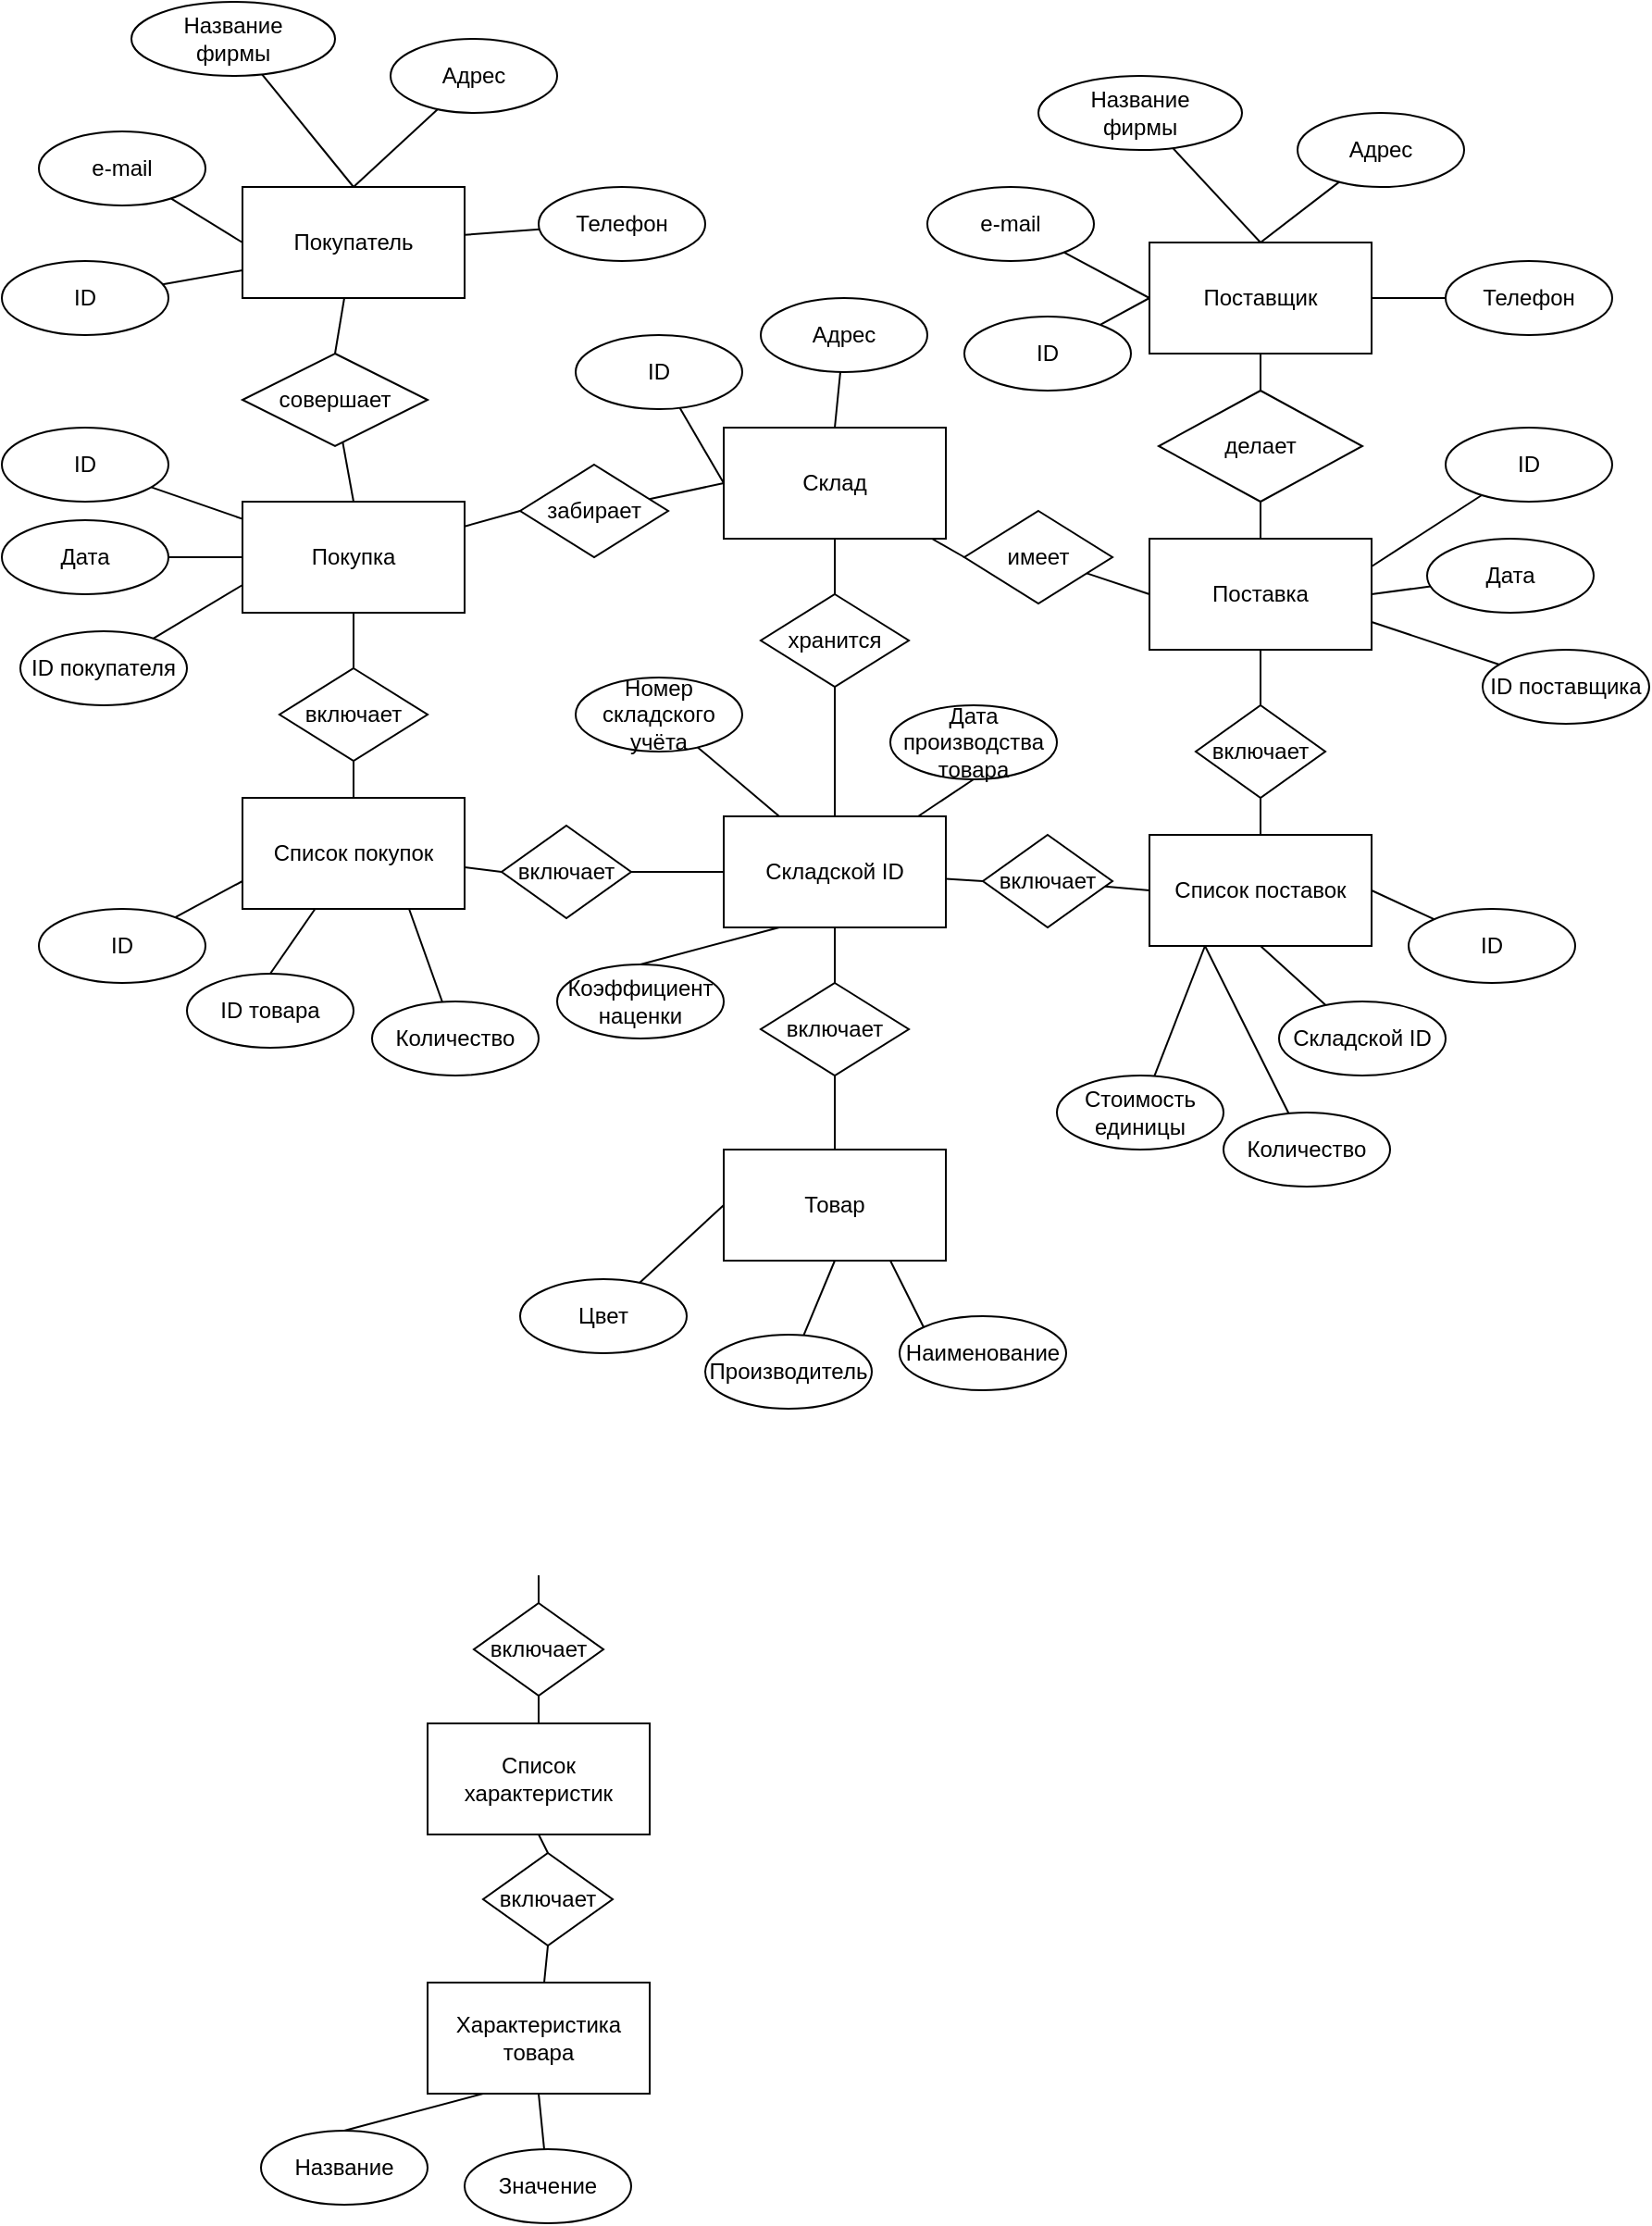 <mxfile version="20.8.16" type="device" pages="3"><diagram name="storehouse" id="jP9qOyxlN2L8lDD1uQBx"><mxGraphModel dx="1886" dy="1706" grid="1" gridSize="10" guides="1" tooltips="1" connect="1" arrows="1" fold="1" page="1" pageScale="1" pageWidth="850" pageHeight="1100" math="0" shadow="0"><root><mxCell id="0"/><mxCell id="1" parent="0"/><mxCell id="bhEW8HzoWVghDZaeQ3qp-18" style="edgeStyle=none;rounded=0;orthogonalLoop=1;jettySize=auto;html=1;entryX=0.5;entryY=0;entryDx=0;entryDy=0;endArrow=none;endFill=0;" parent="1" source="Oa8DiiNLcAHMZvnJVaXj-1" target="bhEW8HzoWVghDZaeQ3qp-17" edge="1"><mxGeometry relative="1" as="geometry"/></mxCell><mxCell id="Oa8DiiNLcAHMZvnJVaXj-1" value="Покупатель" style="rounded=0;whiteSpace=wrap;html=1;" parent="1" vertex="1"><mxGeometry x="70" y="70" width="120" height="60" as="geometry"/></mxCell><mxCell id="bhEW8HzoWVghDZaeQ3qp-22" style="edgeStyle=none;rounded=0;orthogonalLoop=1;jettySize=auto;html=1;exitX=0.5;exitY=1;exitDx=0;exitDy=0;entryX=0.5;entryY=0;entryDx=0;entryDy=0;endArrow=none;endFill=0;" parent="1" source="Oa8DiiNLcAHMZvnJVaXj-2" target="bhEW8HzoWVghDZaeQ3qp-21" edge="1"><mxGeometry relative="1" as="geometry"/></mxCell><mxCell id="Oa8DiiNLcAHMZvnJVaXj-2" value="Поставщик" style="rounded=0;whiteSpace=wrap;html=1;" parent="1" vertex="1"><mxGeometry x="560" y="100" width="120" height="60" as="geometry"/></mxCell><mxCell id="fz95B7pOzOUXMW635hoy-2" style="rounded=0;orthogonalLoop=1;jettySize=auto;html=1;entryX=0;entryY=0.5;entryDx=0;entryDy=0;endArrow=none;endFill=0;startArrow=none;" edge="1" parent="1" source="fz95B7pOzOUXMW635hoy-3" target="Oa8DiiNLcAHMZvnJVaXj-8"><mxGeometry relative="1" as="geometry"/></mxCell><mxCell id="Oa8DiiNLcAHMZvnJVaXj-3" value="Склад" style="rounded=0;whiteSpace=wrap;html=1;" parent="1" vertex="1"><mxGeometry x="330" y="200" width="120" height="60" as="geometry"/></mxCell><mxCell id="bhEW8HzoWVghDZaeQ3qp-25" style="edgeStyle=none;rounded=0;orthogonalLoop=1;jettySize=auto;html=1;entryX=0.5;entryY=1;entryDx=0;entryDy=0;endArrow=none;endFill=0;" parent="1" source="Oa8DiiNLcAHMZvnJVaXj-5" target="bhEW8HzoWVghDZaeQ3qp-24" edge="1"><mxGeometry relative="1" as="geometry"/></mxCell><mxCell id="bhEW8HzoWVghDZaeQ3qp-27" style="edgeStyle=none;rounded=0;orthogonalLoop=1;jettySize=auto;html=1;entryX=0.5;entryY=0;entryDx=0;entryDy=0;endArrow=none;endFill=0;startArrow=none;exitX=0.5;exitY=1;exitDx=0;exitDy=0;" parent="1" target="Oa8DiiNLcAHMZvnJVaXj-6" edge="1"><mxGeometry relative="1" as="geometry"><mxPoint x="230" y="1040" as="sourcePoint"/></mxGeometry></mxCell><mxCell id="bhEW8HzoWVghDZaeQ3qp-32" style="edgeStyle=none;rounded=0;orthogonalLoop=1;jettySize=auto;html=1;entryX=0;entryY=0.5;entryDx=0;entryDy=0;endArrow=none;endFill=0;startArrow=none;" parent="1" source="bhEW8HzoWVghDZaeQ3qp-38" target="Oa8DiiNLcAHMZvnJVaXj-10" edge="1"><mxGeometry relative="1" as="geometry"/></mxCell><mxCell id="fz95B7pOzOUXMW635hoy-13" style="edgeStyle=none;rounded=0;orthogonalLoop=1;jettySize=auto;html=1;entryX=0.5;entryY=1;entryDx=0;entryDy=0;endArrow=none;endFill=0;" edge="1" parent="1" source="Oa8DiiNLcAHMZvnJVaXj-5" target="fz95B7pOzOUXMW635hoy-12"><mxGeometry relative="1" as="geometry"/></mxCell><mxCell id="Oa8DiiNLcAHMZvnJVaXj-5" value="Складской ID" style="rounded=0;whiteSpace=wrap;html=1;" parent="1" vertex="1"><mxGeometry x="330" y="410" width="120" height="60" as="geometry"/></mxCell><mxCell id="bhEW8HzoWVghDZaeQ3qp-66" style="edgeStyle=none;rounded=0;orthogonalLoop=1;jettySize=auto;html=1;entryX=0.5;entryY=1;entryDx=0;entryDy=0;endArrow=none;endFill=0;" parent="1" source="Oa8DiiNLcAHMZvnJVaXj-6" target="bhEW8HzoWVghDZaeQ3qp-64" edge="1"><mxGeometry relative="1" as="geometry"/></mxCell><mxCell id="Oa8DiiNLcAHMZvnJVaXj-6" value="Характеристика товара" style="rounded=0;whiteSpace=wrap;html=1;" parent="1" vertex="1"><mxGeometry x="170" y="1040" width="120" height="60" as="geometry"/></mxCell><mxCell id="fz95B7pOzOUXMW635hoy-15" style="edgeStyle=none;rounded=0;orthogonalLoop=1;jettySize=auto;html=1;entryX=0;entryY=0.5;entryDx=0;entryDy=0;endArrow=none;endFill=0;startArrow=none;" edge="1" parent="1" source="fz95B7pOzOUXMW635hoy-16" target="Oa8DiiNLcAHMZvnJVaXj-3"><mxGeometry relative="1" as="geometry"/></mxCell><mxCell id="Oa8DiiNLcAHMZvnJVaXj-7" value="Покупка" style="rounded=0;whiteSpace=wrap;html=1;" parent="1" vertex="1"><mxGeometry x="70" y="240" width="120" height="60" as="geometry"/></mxCell><mxCell id="Oa8DiiNLcAHMZvnJVaXj-8" value="Поставка" style="rounded=0;whiteSpace=wrap;html=1;" parent="1" vertex="1"><mxGeometry x="560" y="260" width="120" height="60" as="geometry"/></mxCell><mxCell id="bhEW8HzoWVghDZaeQ3qp-30" style="edgeStyle=none;rounded=0;orthogonalLoop=1;jettySize=auto;html=1;entryX=0;entryY=0.5;entryDx=0;entryDy=0;endArrow=none;endFill=0;startArrow=none;" parent="1" source="bhEW8HzoWVghDZaeQ3qp-37" target="Oa8DiiNLcAHMZvnJVaXj-5" edge="1"><mxGeometry relative="1" as="geometry"/></mxCell><mxCell id="bhEW8HzoWVghDZaeQ3qp-31" style="edgeStyle=none;rounded=0;orthogonalLoop=1;jettySize=auto;html=1;entryX=0.5;entryY=1;entryDx=0;entryDy=0;endArrow=none;endFill=0;startArrow=none;" parent="1" source="bhEW8HzoWVghDZaeQ3qp-34" target="Oa8DiiNLcAHMZvnJVaXj-7" edge="1"><mxGeometry relative="1" as="geometry"/></mxCell><mxCell id="bhEW8HzoWVghDZaeQ3qp-90" style="edgeStyle=none;rounded=0;orthogonalLoop=1;jettySize=auto;html=1;entryX=0.5;entryY=0;entryDx=0;entryDy=0;endArrow=none;endFill=0;" parent="1" source="Oa8DiiNLcAHMZvnJVaXj-9" target="bhEW8HzoWVghDZaeQ3qp-89" edge="1"><mxGeometry relative="1" as="geometry"/></mxCell><mxCell id="Oa8DiiNLcAHMZvnJVaXj-9" value="Список покупок" style="rounded=0;whiteSpace=wrap;html=1;" parent="1" vertex="1"><mxGeometry x="70" y="400" width="120" height="60" as="geometry"/></mxCell><mxCell id="bhEW8HzoWVghDZaeQ3qp-33" style="edgeStyle=none;rounded=0;orthogonalLoop=1;jettySize=auto;html=1;entryX=0.5;entryY=1;entryDx=0;entryDy=0;endArrow=none;endFill=0;startArrow=none;" parent="1" source="bhEW8HzoWVghDZaeQ3qp-40" target="Oa8DiiNLcAHMZvnJVaXj-8" edge="1"><mxGeometry relative="1" as="geometry"/></mxCell><mxCell id="Oa8DiiNLcAHMZvnJVaXj-10" value="Список поставок" style="rounded=0;whiteSpace=wrap;html=1;" parent="1" vertex="1"><mxGeometry x="560" y="420" width="120" height="60" as="geometry"/></mxCell><mxCell id="bhEW8HzoWVghDZaeQ3qp-15" style="edgeStyle=none;rounded=0;orthogonalLoop=1;jettySize=auto;html=1;entryX=0.5;entryY=0;entryDx=0;entryDy=0;endArrow=none;endFill=0;" parent="1" source="bhEW8HzoWVghDZaeQ3qp-1" target="Oa8DiiNLcAHMZvnJVaXj-1" edge="1"><mxGeometry relative="1" as="geometry"/></mxCell><mxCell id="bhEW8HzoWVghDZaeQ3qp-1" value="Название &lt;br&gt;фирмы" style="ellipse;whiteSpace=wrap;html=1;" parent="1" vertex="1"><mxGeometry x="10" y="-30" width="110" height="40" as="geometry"/></mxCell><mxCell id="bhEW8HzoWVghDZaeQ3qp-14" style="edgeStyle=none;rounded=0;orthogonalLoop=1;jettySize=auto;html=1;entryX=0.5;entryY=0;entryDx=0;entryDy=0;endArrow=none;endFill=0;" parent="1" source="bhEW8HzoWVghDZaeQ3qp-2" target="Oa8DiiNLcAHMZvnJVaXj-1" edge="1"><mxGeometry relative="1" as="geometry"/></mxCell><mxCell id="bhEW8HzoWVghDZaeQ3qp-2" value="Адрес" style="ellipse;whiteSpace=wrap;html=1;" parent="1" vertex="1"><mxGeometry x="150" y="-10" width="90" height="40" as="geometry"/></mxCell><mxCell id="bhEW8HzoWVghDZaeQ3qp-13" style="edgeStyle=none;rounded=0;orthogonalLoop=1;jettySize=auto;html=1;endArrow=none;endFill=0;" parent="1" source="bhEW8HzoWVghDZaeQ3qp-3" target="Oa8DiiNLcAHMZvnJVaXj-1" edge="1"><mxGeometry relative="1" as="geometry"/></mxCell><mxCell id="bhEW8HzoWVghDZaeQ3qp-3" value="Телефон" style="ellipse;whiteSpace=wrap;html=1;" parent="1" vertex="1"><mxGeometry x="230" y="70" width="90" height="40" as="geometry"/></mxCell><mxCell id="bhEW8HzoWVghDZaeQ3qp-16" style="edgeStyle=none;rounded=0;orthogonalLoop=1;jettySize=auto;html=1;entryX=0;entryY=0.5;entryDx=0;entryDy=0;endArrow=none;endFill=0;" parent="1" source="bhEW8HzoWVghDZaeQ3qp-4" target="Oa8DiiNLcAHMZvnJVaXj-1" edge="1"><mxGeometry relative="1" as="geometry"/></mxCell><mxCell id="bhEW8HzoWVghDZaeQ3qp-4" value="e-mail" style="ellipse;whiteSpace=wrap;html=1;" parent="1" vertex="1"><mxGeometry x="-40" y="40" width="90" height="40" as="geometry"/></mxCell><mxCell id="bhEW8HzoWVghDZaeQ3qp-10" style="edgeStyle=none;rounded=0;orthogonalLoop=1;jettySize=auto;html=1;entryX=0.5;entryY=0;entryDx=0;entryDy=0;endArrow=none;endFill=0;" parent="1" source="bhEW8HzoWVghDZaeQ3qp-5" target="Oa8DiiNLcAHMZvnJVaXj-2" edge="1"><mxGeometry relative="1" as="geometry"/></mxCell><mxCell id="bhEW8HzoWVghDZaeQ3qp-5" value="Название &lt;br&gt;фирмы" style="ellipse;whiteSpace=wrap;html=1;" parent="1" vertex="1"><mxGeometry x="500" y="10" width="110" height="40" as="geometry"/></mxCell><mxCell id="bhEW8HzoWVghDZaeQ3qp-11" style="edgeStyle=none;rounded=0;orthogonalLoop=1;jettySize=auto;html=1;entryX=0.5;entryY=0;entryDx=0;entryDy=0;endArrow=none;endFill=0;" parent="1" source="bhEW8HzoWVghDZaeQ3qp-6" target="Oa8DiiNLcAHMZvnJVaXj-2" edge="1"><mxGeometry relative="1" as="geometry"/></mxCell><mxCell id="bhEW8HzoWVghDZaeQ3qp-6" value="Адрес" style="ellipse;whiteSpace=wrap;html=1;" parent="1" vertex="1"><mxGeometry x="640" y="30" width="90" height="40" as="geometry"/></mxCell><mxCell id="bhEW8HzoWVghDZaeQ3qp-12" style="edgeStyle=none;rounded=0;orthogonalLoop=1;jettySize=auto;html=1;entryX=1;entryY=0.5;entryDx=0;entryDy=0;endArrow=none;endFill=0;" parent="1" source="bhEW8HzoWVghDZaeQ3qp-7" target="Oa8DiiNLcAHMZvnJVaXj-2" edge="1"><mxGeometry relative="1" as="geometry"/></mxCell><mxCell id="bhEW8HzoWVghDZaeQ3qp-7" value="Телефон" style="ellipse;whiteSpace=wrap;html=1;" parent="1" vertex="1"><mxGeometry x="720" y="110" width="90" height="40" as="geometry"/></mxCell><mxCell id="bhEW8HzoWVghDZaeQ3qp-9" style="rounded=0;orthogonalLoop=1;jettySize=auto;html=1;entryX=0;entryY=0.5;entryDx=0;entryDy=0;endArrow=none;endFill=0;" parent="1" source="bhEW8HzoWVghDZaeQ3qp-8" target="Oa8DiiNLcAHMZvnJVaXj-2" edge="1"><mxGeometry relative="1" as="geometry"/></mxCell><mxCell id="bhEW8HzoWVghDZaeQ3qp-8" value="e-mail" style="ellipse;whiteSpace=wrap;html=1;" parent="1" vertex="1"><mxGeometry x="440" y="70" width="90" height="40" as="geometry"/></mxCell><mxCell id="bhEW8HzoWVghDZaeQ3qp-19" style="edgeStyle=none;rounded=0;orthogonalLoop=1;jettySize=auto;html=1;entryX=0.5;entryY=0;entryDx=0;entryDy=0;endArrow=none;endFill=0;" parent="1" source="bhEW8HzoWVghDZaeQ3qp-17" target="Oa8DiiNLcAHMZvnJVaXj-7" edge="1"><mxGeometry relative="1" as="geometry"/></mxCell><mxCell id="bhEW8HzoWVghDZaeQ3qp-17" value="совершает" style="rhombus;whiteSpace=wrap;html=1;" parent="1" vertex="1"><mxGeometry x="70" y="160" width="100" height="50" as="geometry"/></mxCell><mxCell id="bhEW8HzoWVghDZaeQ3qp-23" style="edgeStyle=none;rounded=0;orthogonalLoop=1;jettySize=auto;html=1;endArrow=none;endFill=0;" parent="1" source="bhEW8HzoWVghDZaeQ3qp-21" target="Oa8DiiNLcAHMZvnJVaXj-8" edge="1"><mxGeometry relative="1" as="geometry"/></mxCell><mxCell id="bhEW8HzoWVghDZaeQ3qp-21" value="делает" style="rhombus;whiteSpace=wrap;html=1;" parent="1" vertex="1"><mxGeometry x="565" y="180" width="110" height="60" as="geometry"/></mxCell><mxCell id="bhEW8HzoWVghDZaeQ3qp-26" style="edgeStyle=none;rounded=0;orthogonalLoop=1;jettySize=auto;html=1;entryX=0.5;entryY=1;entryDx=0;entryDy=0;endArrow=none;endFill=0;" parent="1" source="bhEW8HzoWVghDZaeQ3qp-24" target="Oa8DiiNLcAHMZvnJVaXj-3" edge="1"><mxGeometry relative="1" as="geometry"/></mxCell><mxCell id="bhEW8HzoWVghDZaeQ3qp-24" value="хранится" style="rhombus;whiteSpace=wrap;html=1;" parent="1" vertex="1"><mxGeometry x="350" y="290" width="80" height="50" as="geometry"/></mxCell><mxCell id="bhEW8HzoWVghDZaeQ3qp-28" value="" style="edgeStyle=none;rounded=0;orthogonalLoop=1;jettySize=auto;html=1;entryX=0.5;entryY=0;entryDx=0;entryDy=0;endArrow=none;endFill=0;startArrow=none;" parent="1" source="bhEW8HzoWVghDZaeQ3qp-62" target="bhEW8HzoWVghDZaeQ3qp-61" edge="1"><mxGeometry relative="1" as="geometry"><mxPoint x="230" y="820" as="sourcePoint"/><mxPoint x="230" y="860" as="targetPoint"/></mxGeometry></mxCell><mxCell id="bhEW8HzoWVghDZaeQ3qp-35" value="" style="edgeStyle=none;rounded=0;orthogonalLoop=1;jettySize=auto;html=1;entryX=0.5;entryY=1;entryDx=0;entryDy=0;endArrow=none;endFill=0;" parent="1" source="Oa8DiiNLcAHMZvnJVaXj-9" target="bhEW8HzoWVghDZaeQ3qp-34" edge="1"><mxGeometry relative="1" as="geometry"><mxPoint x="130" y="400" as="sourcePoint"/><mxPoint x="130" y="300" as="targetPoint"/></mxGeometry></mxCell><mxCell id="bhEW8HzoWVghDZaeQ3qp-34" value="включает" style="rhombus;whiteSpace=wrap;html=1;" parent="1" vertex="1"><mxGeometry x="90" y="330" width="80" height="50" as="geometry"/></mxCell><mxCell id="bhEW8HzoWVghDZaeQ3qp-36" value="" style="edgeStyle=none;rounded=0;orthogonalLoop=1;jettySize=auto;html=1;entryX=0;entryY=0.5;entryDx=0;entryDy=0;endArrow=none;endFill=0;" parent="1" source="Oa8DiiNLcAHMZvnJVaXj-9" target="bhEW8HzoWVghDZaeQ3qp-37" edge="1"><mxGeometry relative="1" as="geometry"><mxPoint x="190" y="433" as="sourcePoint"/><mxPoint x="330" y="440" as="targetPoint"/></mxGeometry></mxCell><mxCell id="bhEW8HzoWVghDZaeQ3qp-37" value="включает" style="rhombus;whiteSpace=wrap;html=1;" parent="1" vertex="1"><mxGeometry x="210" y="415" width="70" height="50" as="geometry"/></mxCell><mxCell id="bhEW8HzoWVghDZaeQ3qp-39" value="" style="edgeStyle=none;rounded=0;orthogonalLoop=1;jettySize=auto;html=1;entryX=0;entryY=0.5;entryDx=0;entryDy=0;endArrow=none;endFill=0;" parent="1" source="Oa8DiiNLcAHMZvnJVaXj-5" target="bhEW8HzoWVghDZaeQ3qp-38" edge="1"><mxGeometry relative="1" as="geometry"><mxPoint x="450" y="443.529" as="sourcePoint"/><mxPoint x="560" y="450" as="targetPoint"/></mxGeometry></mxCell><mxCell id="bhEW8HzoWVghDZaeQ3qp-38" value="включает" style="rhombus;whiteSpace=wrap;html=1;" parent="1" vertex="1"><mxGeometry x="470" y="420" width="70" height="50" as="geometry"/></mxCell><mxCell id="bhEW8HzoWVghDZaeQ3qp-41" value="" style="edgeStyle=none;rounded=0;orthogonalLoop=1;jettySize=auto;html=1;entryX=0.5;entryY=1;entryDx=0;entryDy=0;endArrow=none;endFill=0;" parent="1" source="Oa8DiiNLcAHMZvnJVaXj-10" target="bhEW8HzoWVghDZaeQ3qp-40" edge="1"><mxGeometry relative="1" as="geometry"><mxPoint x="620" y="420" as="sourcePoint"/><mxPoint x="620" y="320" as="targetPoint"/></mxGeometry></mxCell><mxCell id="bhEW8HzoWVghDZaeQ3qp-40" value="включает" style="rhombus;whiteSpace=wrap;html=1;" parent="1" vertex="1"><mxGeometry x="585" y="350" width="70" height="50" as="geometry"/></mxCell><mxCell id="bhEW8HzoWVghDZaeQ3qp-43" style="edgeStyle=none;rounded=0;orthogonalLoop=1;jettySize=auto;html=1;entryX=0.5;entryY=0;entryDx=0;entryDy=0;endArrow=none;endFill=0;" parent="1" source="bhEW8HzoWVghDZaeQ3qp-42" target="Oa8DiiNLcAHMZvnJVaXj-3" edge="1"><mxGeometry relative="1" as="geometry"/></mxCell><mxCell id="bhEW8HzoWVghDZaeQ3qp-42" value="Адрес" style="ellipse;whiteSpace=wrap;html=1;" parent="1" vertex="1"><mxGeometry x="350" y="130" width="90" height="40" as="geometry"/></mxCell><mxCell id="bhEW8HzoWVghDZaeQ3qp-45" style="edgeStyle=none;rounded=0;orthogonalLoop=1;jettySize=auto;html=1;entryX=1;entryY=0.5;entryDx=0;entryDy=0;endArrow=none;endFill=0;" parent="1" source="bhEW8HzoWVghDZaeQ3qp-44" target="Oa8DiiNLcAHMZvnJVaXj-8" edge="1"><mxGeometry relative="1" as="geometry"/></mxCell><mxCell id="bhEW8HzoWVghDZaeQ3qp-44" value="Дата" style="ellipse;whiteSpace=wrap;html=1;" parent="1" vertex="1"><mxGeometry x="710" y="260" width="90" height="40" as="geometry"/></mxCell><mxCell id="bhEW8HzoWVghDZaeQ3qp-47" style="edgeStyle=none;rounded=0;orthogonalLoop=1;jettySize=auto;html=1;entryX=0;entryY=0.5;entryDx=0;entryDy=0;endArrow=none;endFill=0;" parent="1" source="bhEW8HzoWVghDZaeQ3qp-46" target="Oa8DiiNLcAHMZvnJVaXj-7" edge="1"><mxGeometry relative="1" as="geometry"/></mxCell><mxCell id="bhEW8HzoWVghDZaeQ3qp-46" value="Дата" style="ellipse;whiteSpace=wrap;html=1;" parent="1" vertex="1"><mxGeometry x="-60" y="250" width="90" height="40" as="geometry"/></mxCell><mxCell id="bhEW8HzoWVghDZaeQ3qp-57" style="edgeStyle=none;rounded=0;orthogonalLoop=1;jettySize=auto;html=1;entryX=0.25;entryY=1;entryDx=0;entryDy=0;endArrow=none;endFill=0;exitX=0.5;exitY=0;exitDx=0;exitDy=0;" parent="1" source="fz95B7pOzOUXMW635hoy-14" target="Oa8DiiNLcAHMZvnJVaXj-5" edge="1"><mxGeometry relative="1" as="geometry"><mxPoint x="321.347" y="493.786" as="sourcePoint"/></mxGeometry></mxCell><mxCell id="fz95B7pOzOUXMW635hoy-18" style="edgeStyle=none;rounded=0;orthogonalLoop=1;jettySize=auto;html=1;entryX=0.75;entryY=1;entryDx=0;entryDy=0;endArrow=none;endFill=0;exitX=0.167;exitY=0.25;exitDx=0;exitDy=0;exitPerimeter=0;" edge="1" parent="1" source="bhEW8HzoWVghDZaeQ3qp-53" target="fz95B7pOzOUXMW635hoy-5"><mxGeometry relative="1" as="geometry"/></mxCell><mxCell id="bhEW8HzoWVghDZaeQ3qp-53" value="Наименование" style="ellipse;whiteSpace=wrap;html=1;" parent="1" vertex="1"><mxGeometry x="425" y="680" width="90" height="40" as="geometry"/></mxCell><mxCell id="bhEW8HzoWVghDZaeQ3qp-69" style="edgeStyle=none;rounded=0;orthogonalLoop=1;jettySize=auto;html=1;exitX=0.5;exitY=0;exitDx=0;exitDy=0;entryX=0.25;entryY=1;entryDx=0;entryDy=0;endArrow=none;endFill=0;" parent="1" source="bhEW8HzoWVghDZaeQ3qp-59" target="Oa8DiiNLcAHMZvnJVaXj-6" edge="1"><mxGeometry relative="1" as="geometry"/></mxCell><mxCell id="bhEW8HzoWVghDZaeQ3qp-59" value="Название" style="ellipse;whiteSpace=wrap;html=1;" parent="1" vertex="1"><mxGeometry x="80" y="1120" width="90" height="40" as="geometry"/></mxCell><mxCell id="bhEW8HzoWVghDZaeQ3qp-70" style="edgeStyle=none;rounded=0;orthogonalLoop=1;jettySize=auto;html=1;entryX=0.5;entryY=1;entryDx=0;entryDy=0;endArrow=none;endFill=0;" parent="1" source="bhEW8HzoWVghDZaeQ3qp-60" target="Oa8DiiNLcAHMZvnJVaXj-6" edge="1"><mxGeometry relative="1" as="geometry"/></mxCell><mxCell id="bhEW8HzoWVghDZaeQ3qp-60" value="Значение" style="ellipse;whiteSpace=wrap;html=1;" parent="1" vertex="1"><mxGeometry x="190" y="1130" width="90" height="40" as="geometry"/></mxCell><mxCell id="bhEW8HzoWVghDZaeQ3qp-61" value="Список характеристик" style="rounded=0;whiteSpace=wrap;html=1;" parent="1" vertex="1"><mxGeometry x="170" y="900" width="120" height="60" as="geometry"/></mxCell><mxCell id="bhEW8HzoWVghDZaeQ3qp-63" value="" style="edgeStyle=none;rounded=0;orthogonalLoop=1;jettySize=auto;html=1;entryX=0.5;entryY=0;entryDx=0;entryDy=0;endArrow=none;endFill=0;" parent="1" target="bhEW8HzoWVghDZaeQ3qp-62" edge="1"><mxGeometry relative="1" as="geometry"><mxPoint x="230" y="820" as="sourcePoint"/><mxPoint x="230" y="900" as="targetPoint"/></mxGeometry></mxCell><mxCell id="bhEW8HzoWVghDZaeQ3qp-62" value="включает" style="rhombus;whiteSpace=wrap;html=1;" parent="1" vertex="1"><mxGeometry x="195" y="835" width="70" height="50" as="geometry"/></mxCell><mxCell id="bhEW8HzoWVghDZaeQ3qp-65" value="" style="edgeStyle=none;rounded=0;orthogonalLoop=1;jettySize=auto;html=1;entryX=0.5;entryY=0;entryDx=0;entryDy=0;endArrow=none;endFill=0;startArrow=none;exitX=0.5;exitY=1;exitDx=0;exitDy=0;" parent="1" source="bhEW8HzoWVghDZaeQ3qp-61" target="bhEW8HzoWVghDZaeQ3qp-64" edge="1"><mxGeometry relative="1" as="geometry"><mxPoint x="230" y="960" as="sourcePoint"/><mxPoint x="230" y="1020" as="targetPoint"/></mxGeometry></mxCell><mxCell id="bhEW8HzoWVghDZaeQ3qp-64" value="включает" style="rhombus;whiteSpace=wrap;html=1;" parent="1" vertex="1"><mxGeometry x="200" y="970" width="70" height="50" as="geometry"/></mxCell><mxCell id="bhEW8HzoWVghDZaeQ3qp-72" style="edgeStyle=none;rounded=0;orthogonalLoop=1;jettySize=auto;html=1;entryX=0;entryY=0.75;entryDx=0;entryDy=0;endArrow=none;endFill=0;" parent="1" source="bhEW8HzoWVghDZaeQ3qp-71" target="Oa8DiiNLcAHMZvnJVaXj-1" edge="1"><mxGeometry relative="1" as="geometry"/></mxCell><mxCell id="bhEW8HzoWVghDZaeQ3qp-71" value="ID" style="ellipse;whiteSpace=wrap;html=1;" parent="1" vertex="1"><mxGeometry x="-60" y="110" width="90" height="40" as="geometry"/></mxCell><mxCell id="bhEW8HzoWVghDZaeQ3qp-74" style="edgeStyle=none;rounded=0;orthogonalLoop=1;jettySize=auto;html=1;entryX=0;entryY=0.5;entryDx=0;entryDy=0;endArrow=none;endFill=0;" parent="1" source="bhEW8HzoWVghDZaeQ3qp-73" target="Oa8DiiNLcAHMZvnJVaXj-3" edge="1"><mxGeometry relative="1" as="geometry"/></mxCell><mxCell id="bhEW8HzoWVghDZaeQ3qp-73" value="ID" style="ellipse;whiteSpace=wrap;html=1;" parent="1" vertex="1"><mxGeometry x="250" y="150" width="90" height="40" as="geometry"/></mxCell><mxCell id="bhEW8HzoWVghDZaeQ3qp-76" style="edgeStyle=none;rounded=0;orthogonalLoop=1;jettySize=auto;html=1;entryX=0;entryY=0.5;entryDx=0;entryDy=0;endArrow=none;endFill=0;" parent="1" source="bhEW8HzoWVghDZaeQ3qp-75" target="Oa8DiiNLcAHMZvnJVaXj-2" edge="1"><mxGeometry relative="1" as="geometry"/></mxCell><mxCell id="bhEW8HzoWVghDZaeQ3qp-75" value="ID" style="ellipse;whiteSpace=wrap;html=1;" parent="1" vertex="1"><mxGeometry x="460" y="140" width="90" height="40" as="geometry"/></mxCell><mxCell id="bhEW8HzoWVghDZaeQ3qp-78" style="edgeStyle=none;rounded=0;orthogonalLoop=1;jettySize=auto;html=1;endArrow=none;endFill=0;" parent="1" source="bhEW8HzoWVghDZaeQ3qp-77" target="Oa8DiiNLcAHMZvnJVaXj-7" edge="1"><mxGeometry relative="1" as="geometry"/></mxCell><mxCell id="bhEW8HzoWVghDZaeQ3qp-77" value="ID" style="ellipse;whiteSpace=wrap;html=1;" parent="1" vertex="1"><mxGeometry x="-60" y="200" width="90" height="40" as="geometry"/></mxCell><mxCell id="bhEW8HzoWVghDZaeQ3qp-80" style="edgeStyle=none;rounded=0;orthogonalLoop=1;jettySize=auto;html=1;entryX=0;entryY=0.75;entryDx=0;entryDy=0;endArrow=none;endFill=0;" parent="1" source="bhEW8HzoWVghDZaeQ3qp-79" target="Oa8DiiNLcAHMZvnJVaXj-7" edge="1"><mxGeometry relative="1" as="geometry"/></mxCell><mxCell id="bhEW8HzoWVghDZaeQ3qp-79" value="ID покупателя" style="ellipse;whiteSpace=wrap;html=1;" parent="1" vertex="1"><mxGeometry x="-50" y="310" width="90" height="40" as="geometry"/></mxCell><mxCell id="bhEW8HzoWVghDZaeQ3qp-82" style="edgeStyle=none;rounded=0;orthogonalLoop=1;jettySize=auto;html=1;entryX=1;entryY=0.25;entryDx=0;entryDy=0;endArrow=none;endFill=0;" parent="1" source="bhEW8HzoWVghDZaeQ3qp-81" target="Oa8DiiNLcAHMZvnJVaXj-8" edge="1"><mxGeometry relative="1" as="geometry"/></mxCell><mxCell id="bhEW8HzoWVghDZaeQ3qp-81" value="ID" style="ellipse;whiteSpace=wrap;html=1;" parent="1" vertex="1"><mxGeometry x="720" y="200" width="90" height="40" as="geometry"/></mxCell><mxCell id="bhEW8HzoWVghDZaeQ3qp-84" style="edgeStyle=none;rounded=0;orthogonalLoop=1;jettySize=auto;html=1;entryX=1;entryY=0.75;entryDx=0;entryDy=0;endArrow=none;endFill=0;" parent="1" source="bhEW8HzoWVghDZaeQ3qp-83" target="Oa8DiiNLcAHMZvnJVaXj-8" edge="1"><mxGeometry relative="1" as="geometry"/></mxCell><mxCell id="bhEW8HzoWVghDZaeQ3qp-83" value="ID поставщика" style="ellipse;whiteSpace=wrap;html=1;" parent="1" vertex="1"><mxGeometry x="740" y="320" width="90" height="40" as="geometry"/></mxCell><mxCell id="bhEW8HzoWVghDZaeQ3qp-86" style="edgeStyle=none;rounded=0;orthogonalLoop=1;jettySize=auto;html=1;entryX=0.25;entryY=0;entryDx=0;entryDy=0;endArrow=none;endFill=0;" parent="1" source="bhEW8HzoWVghDZaeQ3qp-85" target="Oa8DiiNLcAHMZvnJVaXj-5" edge="1"><mxGeometry relative="1" as="geometry"/></mxCell><mxCell id="bhEW8HzoWVghDZaeQ3qp-85" value="Номер складского учёта" style="ellipse;whiteSpace=wrap;html=1;" parent="1" vertex="1"><mxGeometry x="250" y="335" width="90" height="40" as="geometry"/></mxCell><mxCell id="bhEW8HzoWVghDZaeQ3qp-88" style="edgeStyle=none;rounded=0;orthogonalLoop=1;jettySize=auto;html=1;entryX=0;entryY=0.75;entryDx=0;entryDy=0;endArrow=none;endFill=0;" parent="1" source="bhEW8HzoWVghDZaeQ3qp-87" target="Oa8DiiNLcAHMZvnJVaXj-9" edge="1"><mxGeometry relative="1" as="geometry"/></mxCell><mxCell id="bhEW8HzoWVghDZaeQ3qp-87" value="ID" style="ellipse;whiteSpace=wrap;html=1;" parent="1" vertex="1"><mxGeometry x="-40" y="460" width="90" height="40" as="geometry"/></mxCell><mxCell id="bhEW8HzoWVghDZaeQ3qp-89" value="ID товара" style="ellipse;whiteSpace=wrap;html=1;" parent="1" vertex="1"><mxGeometry x="40" y="495" width="90" height="40" as="geometry"/></mxCell><mxCell id="bhEW8HzoWVghDZaeQ3qp-92" style="edgeStyle=none;rounded=0;orthogonalLoop=1;jettySize=auto;html=1;entryX=0.75;entryY=1;entryDx=0;entryDy=0;endArrow=none;endFill=0;" parent="1" source="bhEW8HzoWVghDZaeQ3qp-91" target="Oa8DiiNLcAHMZvnJVaXj-9" edge="1"><mxGeometry relative="1" as="geometry"/></mxCell><mxCell id="bhEW8HzoWVghDZaeQ3qp-91" value="Количество" style="ellipse;whiteSpace=wrap;html=1;" parent="1" vertex="1"><mxGeometry x="140" y="510" width="90" height="40" as="geometry"/></mxCell><mxCell id="bhEW8HzoWVghDZaeQ3qp-98" style="edgeStyle=none;rounded=0;orthogonalLoop=1;jettySize=auto;html=1;entryX=1;entryY=0.5;entryDx=0;entryDy=0;endArrow=none;endFill=0;" parent="1" source="bhEW8HzoWVghDZaeQ3qp-93" target="Oa8DiiNLcAHMZvnJVaXj-10" edge="1"><mxGeometry relative="1" as="geometry"/></mxCell><mxCell id="bhEW8HzoWVghDZaeQ3qp-93" value="ID" style="ellipse;whiteSpace=wrap;html=1;" parent="1" vertex="1"><mxGeometry x="700" y="460" width="90" height="40" as="geometry"/></mxCell><mxCell id="bhEW8HzoWVghDZaeQ3qp-97" style="edgeStyle=none;rounded=0;orthogonalLoop=1;jettySize=auto;html=1;entryX=0.5;entryY=1;entryDx=0;entryDy=0;endArrow=none;endFill=0;" parent="1" source="bhEW8HzoWVghDZaeQ3qp-94" target="Oa8DiiNLcAHMZvnJVaXj-10" edge="1"><mxGeometry relative="1" as="geometry"/></mxCell><mxCell id="bhEW8HzoWVghDZaeQ3qp-94" value="Складской ID" style="ellipse;whiteSpace=wrap;html=1;" parent="1" vertex="1"><mxGeometry x="630" y="510" width="90" height="40" as="geometry"/></mxCell><mxCell id="bhEW8HzoWVghDZaeQ3qp-96" style="edgeStyle=none;rounded=0;orthogonalLoop=1;jettySize=auto;html=1;entryX=0.25;entryY=1;entryDx=0;entryDy=0;endArrow=none;endFill=0;" parent="1" source="bhEW8HzoWVghDZaeQ3qp-95" target="Oa8DiiNLcAHMZvnJVaXj-10" edge="1"><mxGeometry relative="1" as="geometry"/></mxCell><mxCell id="bhEW8HzoWVghDZaeQ3qp-95" value="Количество" style="ellipse;whiteSpace=wrap;html=1;" parent="1" vertex="1"><mxGeometry x="600" y="570" width="90" height="40" as="geometry"/></mxCell><mxCell id="fz95B7pOzOUXMW635hoy-4" value="" style="rounded=0;orthogonalLoop=1;jettySize=auto;html=1;entryX=0;entryY=0.5;entryDx=0;entryDy=0;endArrow=none;endFill=0;" edge="1" parent="1" source="Oa8DiiNLcAHMZvnJVaXj-3" target="fz95B7pOzOUXMW635hoy-3"><mxGeometry relative="1" as="geometry"><mxPoint x="450" y="251.176" as="sourcePoint"/><mxPoint x="560" y="290" as="targetPoint"/></mxGeometry></mxCell><mxCell id="fz95B7pOzOUXMW635hoy-3" value="имеет" style="rhombus;whiteSpace=wrap;html=1;" vertex="1" parent="1"><mxGeometry x="460" y="245" width="80" height="50" as="geometry"/></mxCell><mxCell id="fz95B7pOzOUXMW635hoy-7" style="edgeStyle=none;rounded=0;orthogonalLoop=1;jettySize=auto;html=1;entryX=0.5;entryY=1;entryDx=0;entryDy=0;endArrow=none;endFill=0;startArrow=none;" edge="1" parent="1" source="fz95B7pOzOUXMW635hoy-8" target="Oa8DiiNLcAHMZvnJVaXj-5"><mxGeometry relative="1" as="geometry"/></mxCell><mxCell id="fz95B7pOzOUXMW635hoy-5" value="Товар" style="rounded=0;whiteSpace=wrap;html=1;" vertex="1" parent="1"><mxGeometry x="330" y="590" width="120" height="60" as="geometry"/></mxCell><mxCell id="fz95B7pOzOUXMW635hoy-9" value="" style="edgeStyle=none;rounded=0;orthogonalLoop=1;jettySize=auto;html=1;entryX=0.5;entryY=1;entryDx=0;entryDy=0;endArrow=none;endFill=0;" edge="1" parent="1" source="fz95B7pOzOUXMW635hoy-5" target="fz95B7pOzOUXMW635hoy-8"><mxGeometry relative="1" as="geometry"><mxPoint x="390" y="590" as="sourcePoint"/><mxPoint x="390" y="470" as="targetPoint"/></mxGeometry></mxCell><mxCell id="fz95B7pOzOUXMW635hoy-8" value="включает" style="rhombus;whiteSpace=wrap;html=1;" vertex="1" parent="1"><mxGeometry x="350" y="500" width="80" height="50" as="geometry"/></mxCell><mxCell id="fz95B7pOzOUXMW635hoy-11" style="edgeStyle=none;rounded=0;orthogonalLoop=1;jettySize=auto;html=1;entryX=0.25;entryY=1;entryDx=0;entryDy=0;endArrow=none;endFill=0;" edge="1" parent="1" source="fz95B7pOzOUXMW635hoy-10" target="Oa8DiiNLcAHMZvnJVaXj-10"><mxGeometry relative="1" as="geometry"/></mxCell><mxCell id="fz95B7pOzOUXMW635hoy-10" value="Стоимость единицы" style="ellipse;whiteSpace=wrap;html=1;" vertex="1" parent="1"><mxGeometry x="510" y="550" width="90" height="40" as="geometry"/></mxCell><mxCell id="fz95B7pOzOUXMW635hoy-12" value="Дата производства товара" style="ellipse;whiteSpace=wrap;html=1;" vertex="1" parent="1"><mxGeometry x="420" y="350" width="90" height="40" as="geometry"/></mxCell><mxCell id="fz95B7pOzOUXMW635hoy-14" value="Коэффициент наценки" style="ellipse;whiteSpace=wrap;html=1;" vertex="1" parent="1"><mxGeometry x="240" y="490" width="90" height="40" as="geometry"/></mxCell><mxCell id="fz95B7pOzOUXMW635hoy-17" value="" style="edgeStyle=none;rounded=0;orthogonalLoop=1;jettySize=auto;html=1;entryX=0;entryY=0.5;entryDx=0;entryDy=0;endArrow=none;endFill=0;" edge="1" parent="1" source="Oa8DiiNLcAHMZvnJVaXj-7" target="fz95B7pOzOUXMW635hoy-16"><mxGeometry relative="1" as="geometry"><mxPoint x="190" y="258" as="sourcePoint"/><mxPoint x="330" y="230" as="targetPoint"/></mxGeometry></mxCell><mxCell id="fz95B7pOzOUXMW635hoy-16" value="забирает" style="rhombus;whiteSpace=wrap;html=1;" vertex="1" parent="1"><mxGeometry x="220" y="220" width="80" height="50" as="geometry"/></mxCell><mxCell id="fz95B7pOzOUXMW635hoy-20" style="edgeStyle=none;rounded=0;orthogonalLoop=1;jettySize=auto;html=1;entryX=0.5;entryY=1;entryDx=0;entryDy=0;endArrow=none;endFill=0;" edge="1" parent="1" source="fz95B7pOzOUXMW635hoy-19" target="fz95B7pOzOUXMW635hoy-5"><mxGeometry relative="1" as="geometry"/></mxCell><mxCell id="fz95B7pOzOUXMW635hoy-19" value="Производитель" style="ellipse;whiteSpace=wrap;html=1;" vertex="1" parent="1"><mxGeometry x="320" y="690" width="90" height="40" as="geometry"/></mxCell><mxCell id="fz95B7pOzOUXMW635hoy-22" style="edgeStyle=none;rounded=0;orthogonalLoop=1;jettySize=auto;html=1;entryX=0;entryY=0.5;entryDx=0;entryDy=0;endArrow=none;endFill=0;" edge="1" parent="1" source="fz95B7pOzOUXMW635hoy-21" target="fz95B7pOzOUXMW635hoy-5"><mxGeometry relative="1" as="geometry"/></mxCell><mxCell id="fz95B7pOzOUXMW635hoy-21" value="Цвет" style="ellipse;whiteSpace=wrap;html=1;" vertex="1" parent="1"><mxGeometry x="220" y="660" width="90" height="40" as="geometry"/></mxCell></root></mxGraphModel></diagram><diagram id="z5X2h7q1wGmZ0M1idxYT" name="users"><mxGraphModel dx="1050" dy="621" grid="1" gridSize="10" guides="1" tooltips="1" connect="1" arrows="1" fold="1" page="1" pageScale="1" pageWidth="850" pageHeight="1100" math="0" shadow="0"><root><mxCell id="0"/><mxCell id="1" parent="0"/><mxCell id="OPIvsAh7Wd2HJqivJhw8-1" style="edgeStyle=none;rounded=0;orthogonalLoop=1;jettySize=auto;html=1;entryX=0;entryY=0.5;entryDx=0;entryDy=0;endArrow=none;endFill=0;startArrow=none;" edge="1" parent="1" source="OPIvsAh7Wd2HJqivJhw8-6" target="C5FINT07GLpmq-SCL4c0-2"><mxGeometry relative="1" as="geometry"/></mxCell><mxCell id="C5FINT07GLpmq-SCL4c0-1" value="Пользователь" style="rounded=0;whiteSpace=wrap;html=1;" vertex="1" parent="1"><mxGeometry x="200" y="160" width="120" height="60" as="geometry"/></mxCell><mxCell id="OPIvsAh7Wd2HJqivJhw8-2" style="edgeStyle=none;rounded=0;orthogonalLoop=1;jettySize=auto;html=1;entryX=0.5;entryY=0;entryDx=0;entryDy=0;endArrow=none;endFill=0;startArrow=none;" edge="1" parent="1" source="OPIvsAh7Wd2HJqivJhw8-8" target="C5FINT07GLpmq-SCL4c0-5"><mxGeometry relative="1" as="geometry"/></mxCell><mxCell id="OPIvsAh7Wd2HJqivJhw8-29" style="edgeStyle=none;rounded=0;orthogonalLoop=1;jettySize=auto;html=1;entryX=0.5;entryY=1;entryDx=0;entryDy=0;endArrow=none;endFill=0;" edge="1" parent="1" source="C5FINT07GLpmq-SCL4c0-2" target="OPIvsAh7Wd2HJqivJhw8-16"><mxGeometry relative="1" as="geometry"/></mxCell><mxCell id="OPIvsAh7Wd2HJqivJhw8-30" style="edgeStyle=none;rounded=0;orthogonalLoop=1;jettySize=auto;html=1;entryX=0.38;entryY=1.02;entryDx=0;entryDy=0;entryPerimeter=0;endArrow=none;endFill=0;" edge="1" parent="1" source="C5FINT07GLpmq-SCL4c0-2" target="OPIvsAh7Wd2HJqivJhw8-28"><mxGeometry relative="1" as="geometry"/></mxCell><mxCell id="C5FINT07GLpmq-SCL4c0-2" value="Роль" style="rounded=0;whiteSpace=wrap;html=1;" vertex="1" parent="1"><mxGeometry x="450" y="130" width="120" height="60" as="geometry"/></mxCell><mxCell id="OPIvsAh7Wd2HJqivJhw8-4" style="edgeStyle=none;rounded=0;orthogonalLoop=1;jettySize=auto;html=1;entryX=0.5;entryY=0;entryDx=0;entryDy=0;endArrow=none;endFill=0;startArrow=none;" edge="1" parent="1" source="OPIvsAh7Wd2HJqivJhw8-12" target="C5FINT07GLpmq-SCL4c0-4"><mxGeometry relative="1" as="geometry"/></mxCell><mxCell id="C5FINT07GLpmq-SCL4c0-3" value="Право" style="rounded=0;whiteSpace=wrap;html=1;" vertex="1" parent="1"><mxGeometry x="450" y="390" width="120" height="60" as="geometry"/></mxCell><mxCell id="C5FINT07GLpmq-SCL4c0-4" value="Тип права" style="rounded=0;whiteSpace=wrap;html=1;" vertex="1" parent="1"><mxGeometry x="450" y="540" width="120" height="60" as="geometry"/></mxCell><mxCell id="OPIvsAh7Wd2HJqivJhw8-3" style="edgeStyle=none;rounded=0;orthogonalLoop=1;jettySize=auto;html=1;entryX=0.5;entryY=0;entryDx=0;entryDy=0;endArrow=none;endFill=0;startArrow=none;" edge="1" parent="1" source="OPIvsAh7Wd2HJqivJhw8-10" target="C5FINT07GLpmq-SCL4c0-3"><mxGeometry relative="1" as="geometry"/></mxCell><mxCell id="C5FINT07GLpmq-SCL4c0-5" value="Доступные права" style="rounded=0;whiteSpace=wrap;html=1;" vertex="1" parent="1"><mxGeometry x="450" y="260" width="120" height="60" as="geometry"/></mxCell><mxCell id="OPIvsAh7Wd2HJqivJhw8-7" value="" style="edgeStyle=none;rounded=0;orthogonalLoop=1;jettySize=auto;html=1;entryX=0;entryY=0.5;entryDx=0;entryDy=0;endArrow=none;endFill=0;startArrow=none;startFill=0;" edge="1" parent="1" source="C5FINT07GLpmq-SCL4c0-1" target="OPIvsAh7Wd2HJqivJhw8-6"><mxGeometry relative="1" as="geometry"><mxPoint x="320" y="187.368" as="sourcePoint"/><mxPoint x="450" y="160" as="targetPoint"/></mxGeometry></mxCell><mxCell id="OPIvsAh7Wd2HJqivJhw8-6" value="имеет" style="rhombus;whiteSpace=wrap;html=1;" vertex="1" parent="1"><mxGeometry x="335" y="150" width="90" height="50" as="geometry"/></mxCell><mxCell id="OPIvsAh7Wd2HJqivJhw8-9" value="" style="edgeStyle=none;rounded=0;orthogonalLoop=1;jettySize=auto;html=1;entryX=0.5;entryY=0;entryDx=0;entryDy=0;endArrow=none;endFill=0;" edge="1" parent="1" source="C5FINT07GLpmq-SCL4c0-2" target="OPIvsAh7Wd2HJqivJhw8-8"><mxGeometry relative="1" as="geometry"><mxPoint x="510" y="190" as="sourcePoint"/><mxPoint x="510" y="260" as="targetPoint"/></mxGeometry></mxCell><mxCell id="OPIvsAh7Wd2HJqivJhw8-8" value="включает" style="rhombus;whiteSpace=wrap;html=1;" vertex="1" parent="1"><mxGeometry x="465" y="200" width="90" height="50" as="geometry"/></mxCell><mxCell id="OPIvsAh7Wd2HJqivJhw8-11" value="" style="edgeStyle=none;rounded=0;orthogonalLoop=1;jettySize=auto;html=1;entryX=0.5;entryY=0;entryDx=0;entryDy=0;endArrow=none;endFill=0;" edge="1" parent="1" source="C5FINT07GLpmq-SCL4c0-5" target="OPIvsAh7Wd2HJqivJhw8-10"><mxGeometry relative="1" as="geometry"><mxPoint x="510" y="320" as="sourcePoint"/><mxPoint x="510" y="390" as="targetPoint"/></mxGeometry></mxCell><mxCell id="OPIvsAh7Wd2HJqivJhw8-10" value="включает" style="rhombus;whiteSpace=wrap;html=1;" vertex="1" parent="1"><mxGeometry x="465" y="330" width="90" height="50" as="geometry"/></mxCell><mxCell id="OPIvsAh7Wd2HJqivJhw8-13" value="" style="edgeStyle=none;rounded=0;orthogonalLoop=1;jettySize=auto;html=1;entryX=0.5;entryY=0;entryDx=0;entryDy=0;endArrow=none;endFill=0;" edge="1" parent="1" source="C5FINT07GLpmq-SCL4c0-3" target="OPIvsAh7Wd2HJqivJhw8-12"><mxGeometry relative="1" as="geometry"><mxPoint x="510" y="450" as="sourcePoint"/><mxPoint x="510" y="540" as="targetPoint"/></mxGeometry></mxCell><mxCell id="OPIvsAh7Wd2HJqivJhw8-12" value="имеет" style="rhombus;whiteSpace=wrap;html=1;" vertex="1" parent="1"><mxGeometry x="465" y="470" width="90" height="50" as="geometry"/></mxCell><mxCell id="OPIvsAh7Wd2HJqivJhw8-39" style="edgeStyle=none;rounded=0;orthogonalLoop=1;jettySize=auto;html=1;entryX=0.25;entryY=0;entryDx=0;entryDy=0;endArrow=none;endFill=0;" edge="1" parent="1" source="OPIvsAh7Wd2HJqivJhw8-15" target="C5FINT07GLpmq-SCL4c0-1"><mxGeometry relative="1" as="geometry"/></mxCell><mxCell id="OPIvsAh7Wd2HJqivJhw8-15" value="ID" style="ellipse;whiteSpace=wrap;html=1;" vertex="1" parent="1"><mxGeometry x="130" y="90" width="80" height="40" as="geometry"/></mxCell><mxCell id="OPIvsAh7Wd2HJqivJhw8-16" value="ID" style="ellipse;whiteSpace=wrap;html=1;" vertex="1" parent="1"><mxGeometry x="465" y="60" width="80" height="40" as="geometry"/></mxCell><mxCell id="OPIvsAh7Wd2HJqivJhw8-31" style="edgeStyle=none;rounded=0;orthogonalLoop=1;jettySize=auto;html=1;entryX=1.013;entryY=0.387;entryDx=0;entryDy=0;entryPerimeter=0;endArrow=none;endFill=0;" edge="1" parent="1" source="OPIvsAh7Wd2HJqivJhw8-17" target="C5FINT07GLpmq-SCL4c0-5"><mxGeometry relative="1" as="geometry"/></mxCell><mxCell id="OPIvsAh7Wd2HJqivJhw8-17" value="ID роли" style="ellipse;whiteSpace=wrap;html=1;" vertex="1" parent="1"><mxGeometry x="590" y="250" width="80" height="40" as="geometry"/></mxCell><mxCell id="OPIvsAh7Wd2HJqivJhw8-33" style="edgeStyle=none;rounded=0;orthogonalLoop=1;jettySize=auto;html=1;entryX=1;entryY=0.5;entryDx=0;entryDy=0;endArrow=none;endFill=0;" edge="1" parent="1" source="OPIvsAh7Wd2HJqivJhw8-18" target="C5FINT07GLpmq-SCL4c0-3"><mxGeometry relative="1" as="geometry"/></mxCell><mxCell id="OPIvsAh7Wd2HJqivJhw8-18" value="ID" style="ellipse;whiteSpace=wrap;html=1;" vertex="1" parent="1"><mxGeometry x="590" y="390" width="80" height="40" as="geometry"/></mxCell><mxCell id="OPIvsAh7Wd2HJqivJhw8-35" style="edgeStyle=none;rounded=0;orthogonalLoop=1;jettySize=auto;html=1;entryX=1;entryY=0.5;entryDx=0;entryDy=0;endArrow=none;endFill=0;" edge="1" parent="1" source="OPIvsAh7Wd2HJqivJhw8-19" target="C5FINT07GLpmq-SCL4c0-4"><mxGeometry relative="1" as="geometry"/></mxCell><mxCell id="OPIvsAh7Wd2HJqivJhw8-19" value="ID" style="ellipse;whiteSpace=wrap;html=1;" vertex="1" parent="1"><mxGeometry x="590" y="540" width="80" height="40" as="geometry"/></mxCell><mxCell id="OPIvsAh7Wd2HJqivJhw8-32" style="edgeStyle=none;rounded=0;orthogonalLoop=1;jettySize=auto;html=1;entryX=1;entryY=0.75;entryDx=0;entryDy=0;endArrow=none;endFill=0;" edge="1" parent="1" source="OPIvsAh7Wd2HJqivJhw8-20" target="C5FINT07GLpmq-SCL4c0-5"><mxGeometry relative="1" as="geometry"/></mxCell><mxCell id="OPIvsAh7Wd2HJqivJhw8-20" value="ID права" style="ellipse;whiteSpace=wrap;html=1;" vertex="1" parent="1"><mxGeometry x="590" y="300" width="80" height="40" as="geometry"/></mxCell><mxCell id="OPIvsAh7Wd2HJqivJhw8-34" style="edgeStyle=none;rounded=0;orthogonalLoop=1;jettySize=auto;html=1;entryX=1;entryY=0.75;entryDx=0;entryDy=0;endArrow=none;endFill=0;" edge="1" parent="1" source="OPIvsAh7Wd2HJqivJhw8-21" target="C5FINT07GLpmq-SCL4c0-3"><mxGeometry relative="1" as="geometry"/></mxCell><mxCell id="OPIvsAh7Wd2HJqivJhw8-21" value="Название" style="ellipse;whiteSpace=wrap;html=1;" vertex="1" parent="1"><mxGeometry x="590" y="440" width="80" height="40" as="geometry"/></mxCell><mxCell id="OPIvsAh7Wd2HJqivJhw8-36" style="edgeStyle=none;rounded=0;orthogonalLoop=1;jettySize=auto;html=1;entryX=1;entryY=0.5;entryDx=0;entryDy=0;endArrow=none;endFill=0;" edge="1" parent="1" source="OPIvsAh7Wd2HJqivJhw8-22" target="C5FINT07GLpmq-SCL4c0-4"><mxGeometry relative="1" as="geometry"/></mxCell><mxCell id="OPIvsAh7Wd2HJqivJhw8-22" value="Название" style="ellipse;whiteSpace=wrap;html=1;" vertex="1" parent="1"><mxGeometry x="590" y="590" width="80" height="40" as="geometry"/></mxCell><mxCell id="OPIvsAh7Wd2HJqivJhw8-37" style="edgeStyle=none;rounded=0;orthogonalLoop=1;jettySize=auto;html=1;entryX=0;entryY=0.5;entryDx=0;entryDy=0;endArrow=none;endFill=0;" edge="1" parent="1" source="OPIvsAh7Wd2HJqivJhw8-24" target="C5FINT07GLpmq-SCL4c0-3"><mxGeometry relative="1" as="geometry"/></mxCell><mxCell id="OPIvsAh7Wd2HJqivJhw8-24" value="ID типа" style="ellipse;whiteSpace=wrap;html=1;" vertex="1" parent="1"><mxGeometry x="345" y="400" width="80" height="40" as="geometry"/></mxCell><mxCell id="OPIvsAh7Wd2HJqivJhw8-38" style="edgeStyle=none;rounded=0;orthogonalLoop=1;jettySize=auto;html=1;entryX=0.5;entryY=0;entryDx=0;entryDy=0;endArrow=none;endFill=0;" edge="1" parent="1" source="OPIvsAh7Wd2HJqivJhw8-25" target="C5FINT07GLpmq-SCL4c0-1"><mxGeometry relative="1" as="geometry"/></mxCell><mxCell id="OPIvsAh7Wd2HJqivJhw8-25" value="Имя" style="ellipse;whiteSpace=wrap;html=1;" vertex="1" parent="1"><mxGeometry x="230" y="80" width="80" height="40" as="geometry"/></mxCell><mxCell id="OPIvsAh7Wd2HJqivJhw8-40" style="edgeStyle=none;rounded=0;orthogonalLoop=1;jettySize=auto;html=1;entryX=0;entryY=0.5;entryDx=0;entryDy=0;endArrow=none;endFill=0;" edge="1" parent="1" source="OPIvsAh7Wd2HJqivJhw8-26" target="C5FINT07GLpmq-SCL4c0-1"><mxGeometry relative="1" as="geometry"/></mxCell><mxCell id="OPIvsAh7Wd2HJqivJhw8-26" value="Хэш пароля" style="ellipse;whiteSpace=wrap;html=1;" vertex="1" parent="1"><mxGeometry x="90" y="150" width="80" height="40" as="geometry"/></mxCell><mxCell id="OPIvsAh7Wd2HJqivJhw8-41" style="edgeStyle=none;rounded=0;orthogonalLoop=1;jettySize=auto;html=1;entryX=0;entryY=0.75;entryDx=0;entryDy=0;endArrow=none;endFill=0;" edge="1" parent="1" source="OPIvsAh7Wd2HJqivJhw8-27" target="C5FINT07GLpmq-SCL4c0-1"><mxGeometry relative="1" as="geometry"/></mxCell><mxCell id="OPIvsAh7Wd2HJqivJhw8-27" value="ID роли" style="ellipse;whiteSpace=wrap;html=1;" vertex="1" parent="1"><mxGeometry x="110" y="210" width="80" height="40" as="geometry"/></mxCell><mxCell id="OPIvsAh7Wd2HJqivJhw8-28" value="Название" style="ellipse;whiteSpace=wrap;html=1;" vertex="1" parent="1"><mxGeometry x="570" y="60" width="80" height="40" as="geometry"/></mxCell></root></mxGraphModel></diagram><diagram id="EGSQeGjCB6VIumsHd7Hd" name="components"><mxGraphModel dx="1036" dy="606" grid="1" gridSize="10" guides="1" tooltips="1" connect="1" arrows="1" fold="1" page="1" pageScale="1" pageWidth="850" pageHeight="1100" math="0" shadow="0"><root><mxCell id="0"/><mxCell id="1" parent="0"/><mxCell id="iyxTdvV0CUvEFwIgexUS-1" value="Модель" style="shape=module;align=left;spacingLeft=20;align=center;verticalAlign=top;" vertex="1" parent="1"><mxGeometry x="230" y="80" width="340" height="140" as="geometry"/></mxCell><mxCell id="iyxTdvV0CUvEFwIgexUS-3" value="Сущности" style="shape=module;align=left;spacingLeft=20;align=center;verticalAlign=top;" vertex="1" parent="1"><mxGeometry x="260" y="135" width="100" height="50" as="geometry"/></mxCell><mxCell id="iyxTdvV0CUvEFwIgexUS-11" style="edgeStyle=none;rounded=0;orthogonalLoop=1;jettySize=auto;html=1;entryX=1;entryY=0.5;entryDx=0;entryDy=0;endArrow=open;endFill=0;" edge="1" parent="1" source="iyxTdvV0CUvEFwIgexUS-4" target="iyxTdvV0CUvEFwIgexUS-3"><mxGeometry relative="1" as="geometry"/></mxCell><mxCell id="iyxTdvV0CUvEFwIgexUS-4" value="Репозитории" style="shape=module;align=left;spacingLeft=20;align=center;verticalAlign=top;" vertex="1" parent="1"><mxGeometry x="400" y="135" width="100" height="50" as="geometry"/></mxCell><mxCell id="iyxTdvV0CUvEFwIgexUS-10" style="edgeStyle=none;rounded=0;orthogonalLoop=1;jettySize=auto;html=1;entryX=0.5;entryY=1;entryDx=0;entryDy=0;endArrow=open;endFill=0;" edge="1" parent="1" source="iyxTdvV0CUvEFwIgexUS-5" target="iyxTdvV0CUvEFwIgexUS-4"><mxGeometry relative="1" as="geometry"/></mxCell><mxCell id="iyxTdvV0CUvEFwIgexUS-5" value="Сервисы" style="shape=module;align=left;spacingLeft=20;align=center;verticalAlign=top;" vertex="1" parent="1"><mxGeometry x="230" y="280" width="340" height="160" as="geometry"/></mxCell><mxCell id="iyxTdvV0CUvEFwIgexUS-6" value="Сервис1" style="shape=module;align=left;spacingLeft=20;align=center;verticalAlign=top;" vertex="1" parent="1"><mxGeometry x="260" y="320" width="100" height="50" as="geometry"/></mxCell><mxCell id="iyxTdvV0CUvEFwIgexUS-7" value="Сервис2" style="shape=module;align=left;spacingLeft=20;align=center;verticalAlign=top;" vertex="1" parent="1"><mxGeometry x="375" y="320" width="100" height="50" as="geometry"/></mxCell><mxCell id="iyxTdvV0CUvEFwIgexUS-8" value="СервисN" style="shape=module;align=left;spacingLeft=20;align=center;verticalAlign=top;" vertex="1" parent="1"><mxGeometry x="375" y="380" width="100" height="50" as="geometry"/></mxCell><mxCell id="iyxTdvV0CUvEFwIgexUS-13" style="edgeStyle=none;rounded=0;orthogonalLoop=1;jettySize=auto;html=1;entryX=0.5;entryY=1;entryDx=0;entryDy=0;endArrow=open;endFill=0;" edge="1" parent="1" source="iyxTdvV0CUvEFwIgexUS-12" target="iyxTdvV0CUvEFwIgexUS-5"><mxGeometry relative="1" as="geometry"/></mxCell><mxCell id="iyxTdvV0CUvEFwIgexUS-12" value="Контроллеры" style="shape=module;align=left;spacingLeft=20;align=center;verticalAlign=top;" vertex="1" parent="1"><mxGeometry x="230" y="480" width="340" height="140" as="geometry"/></mxCell><mxCell id="iyxTdvV0CUvEFwIgexUS-14" value="Контроллер1" style="shape=module;align=left;spacingLeft=20;align=center;verticalAlign=top;" vertex="1" parent="1"><mxGeometry x="260" y="525" width="100" height="50" as="geometry"/></mxCell><mxCell id="iyxTdvV0CUvEFwIgexUS-15" value="КонтроллерN" style="shape=module;align=left;spacingLeft=20;align=center;verticalAlign=top;" vertex="1" parent="1"><mxGeometry x="375" y="525" width="100" height="50" as="geometry"/></mxCell><mxCell id="iyxTdvV0CUvEFwIgexUS-18" style="edgeStyle=none;rounded=0;orthogonalLoop=1;jettySize=auto;html=1;entryX=0.5;entryY=1;entryDx=0;entryDy=0;endArrow=open;endFill=0;" edge="1" parent="1" source="iyxTdvV0CUvEFwIgexUS-16" target="iyxTdvV0CUvEFwIgexUS-12"><mxGeometry relative="1" as="geometry"/></mxCell><mxCell id="iyxTdvV0CUvEFwIgexUS-16" value="Представление" style="shape=module;align=left;spacingLeft=20;align=center;verticalAlign=top;" vertex="1" parent="1"><mxGeometry x="230" y="670" width="340" height="50" as="geometry"/></mxCell></root></mxGraphModel></diagram></mxfile>